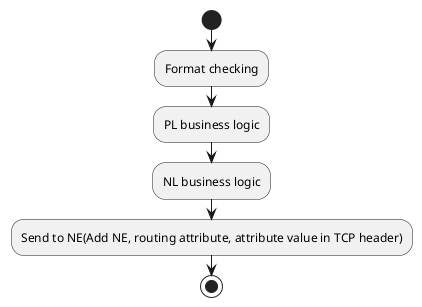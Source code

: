 @startuml
start
:Format checking;
:PL business logic;
:NL business logic;
:Send to NE(Add NE, routing attribute, attribute value in TCP header);
stop
@enduml

Limitation:
1) Not applicable for NE cluster
2) Not applicable for multi-version NE

Benefit:
1) Improve provisioning node performance
2) Additional server for provisioning routing, which can be controlled by SDN.
Ready for provisioning NE in cloud.